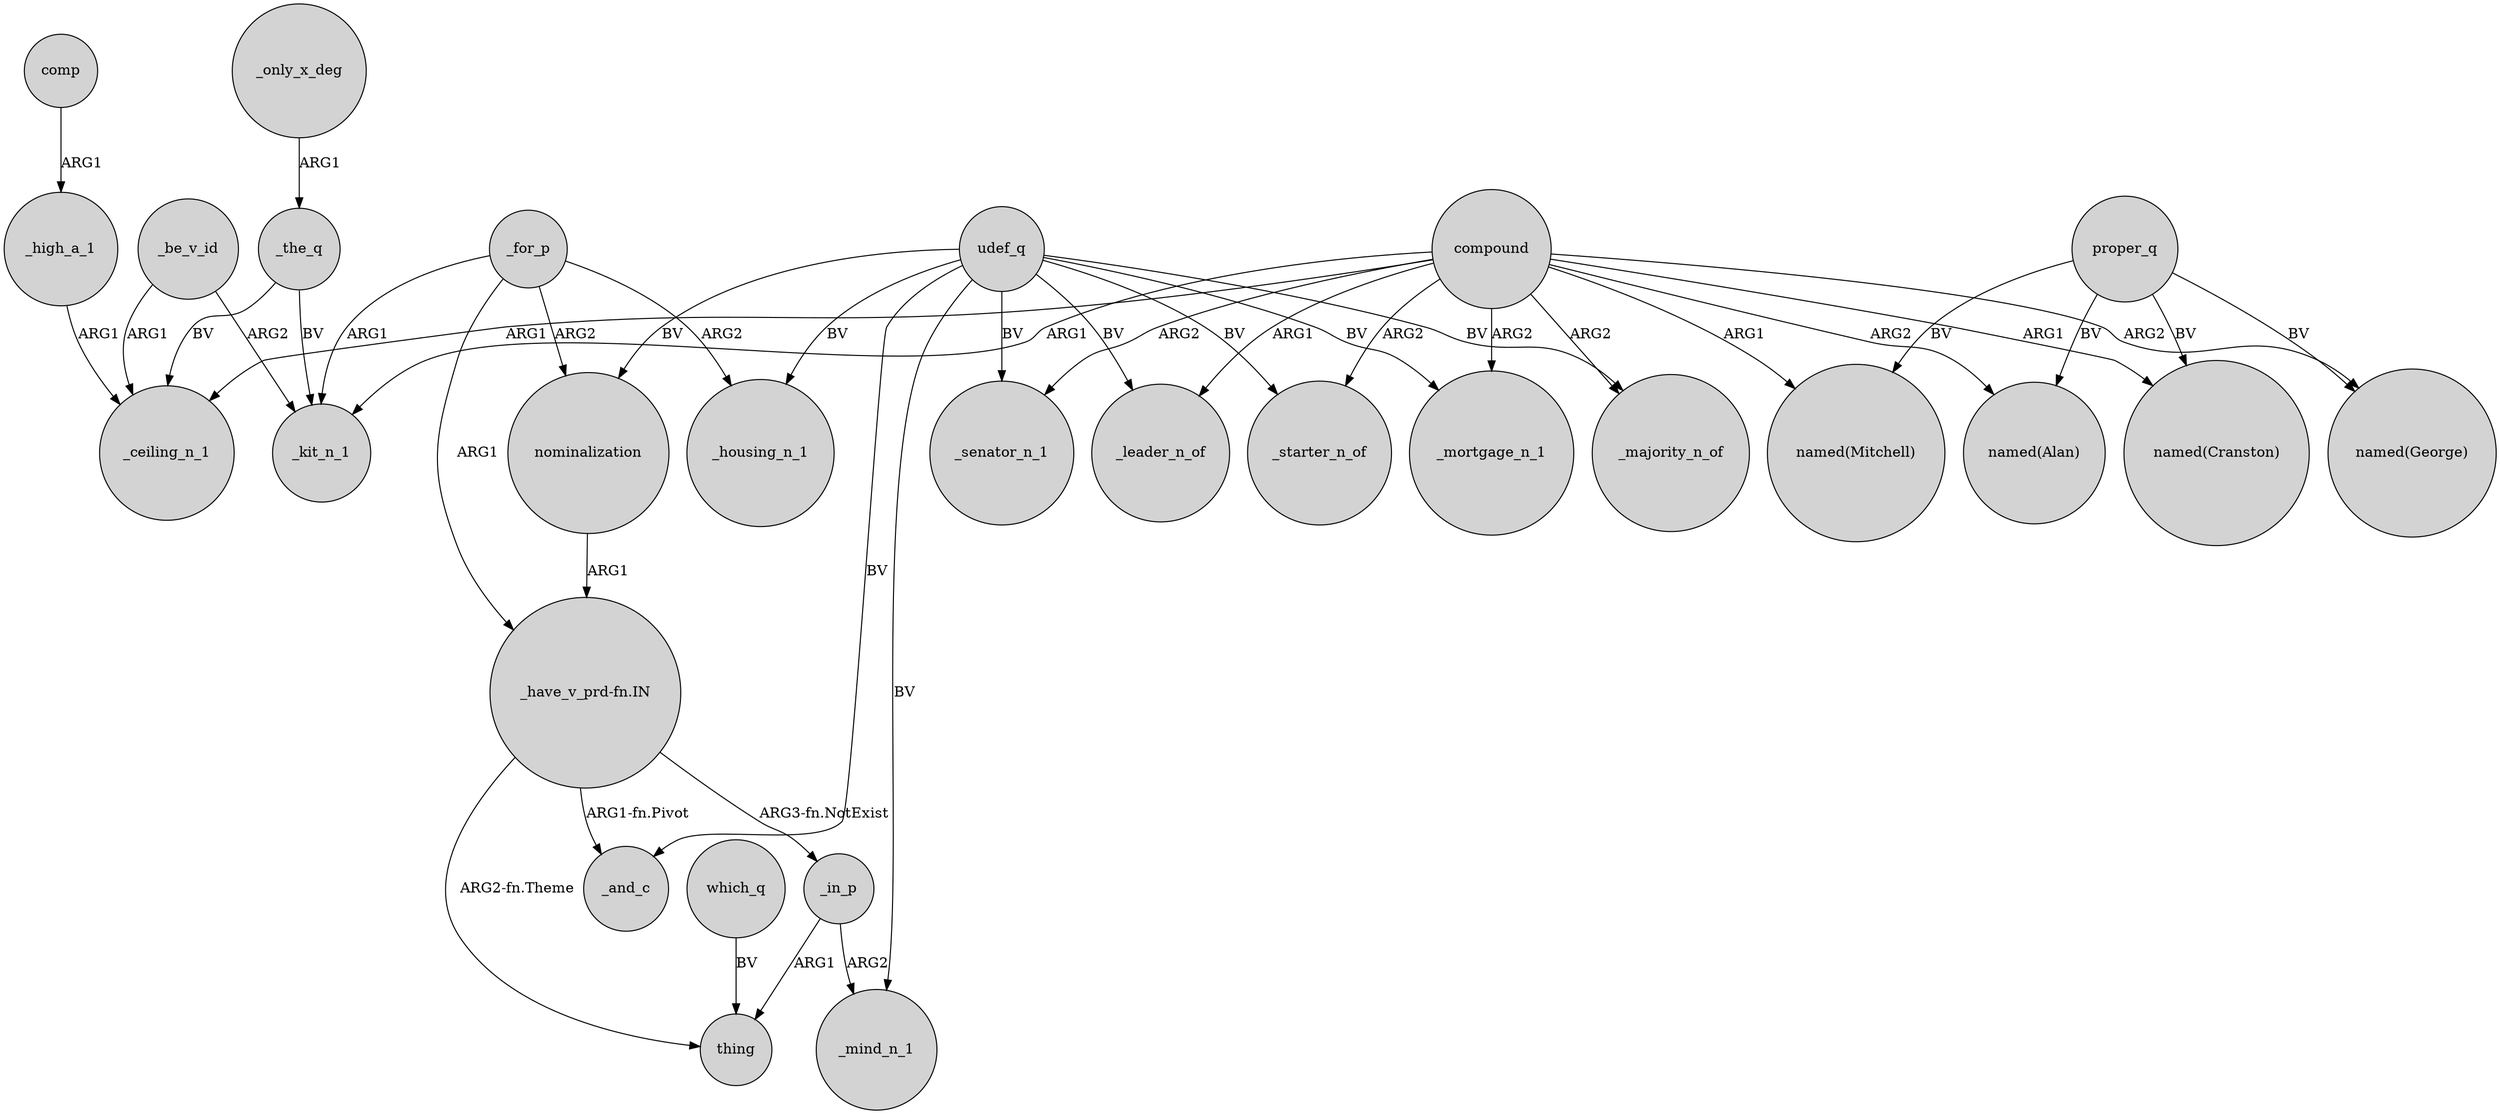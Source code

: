 digraph {
	node [shape=circle style=filled]
	udef_q -> _senator_n_1 [label=BV]
	udef_q -> _mortgage_n_1 [label=BV]
	_the_q -> _kit_n_1 [label=BV]
	proper_q -> "named(Alan)" [label=BV]
	_high_a_1 -> _ceiling_n_1 [label=ARG1]
	udef_q -> _housing_n_1 [label=BV]
	_be_v_id -> _ceiling_n_1 [label=ARG1]
	_for_p -> nominalization [label=ARG2]
	compound -> _mortgage_n_1 [label=ARG2]
	compound -> _leader_n_of [label=ARG1]
	nominalization -> "_have_v_prd-fn.IN" [label=ARG1]
	compound -> "named(George)" [label=ARG2]
	udef_q -> _starter_n_of [label=BV]
	comp -> _high_a_1 [label=ARG1]
	_in_p -> thing [label=ARG1]
	_for_p -> _kit_n_1 [label=ARG1]
	compound -> _kit_n_1 [label=ARG1]
	_for_p -> _housing_n_1 [label=ARG2]
	udef_q -> _majority_n_of [label=BV]
	compound -> "named(Mitchell)" [label=ARG1]
	"_have_v_prd-fn.IN" -> _and_c [label="ARG1-fn.Pivot"]
	compound -> _starter_n_of [label=ARG2]
	_only_x_deg -> _the_q [label=ARG1]
	compound -> "named(Alan)" [label=ARG2]
	"_have_v_prd-fn.IN" -> _in_p [label="ARG3-fn.NotExist"]
	compound -> _senator_n_1 [label=ARG2]
	_in_p -> _mind_n_1 [label=ARG2]
	proper_q -> "named(George)" [label=BV]
	udef_q -> nominalization [label=BV]
	proper_q -> "named(Mitchell)" [label=BV]
	compound -> _ceiling_n_1 [label=ARG1]
	compound -> _majority_n_of [label=ARG2]
	"_have_v_prd-fn.IN" -> thing [label="ARG2-fn.Theme"]
	_for_p -> "_have_v_prd-fn.IN" [label=ARG1]
	_be_v_id -> _kit_n_1 [label=ARG2]
	udef_q -> _mind_n_1 [label=BV]
	proper_q -> "named(Cranston)" [label=BV]
	udef_q -> _and_c [label=BV]
	_the_q -> _ceiling_n_1 [label=BV]
	udef_q -> _leader_n_of [label=BV]
	compound -> "named(Cranston)" [label=ARG1]
	which_q -> thing [label=BV]
}
